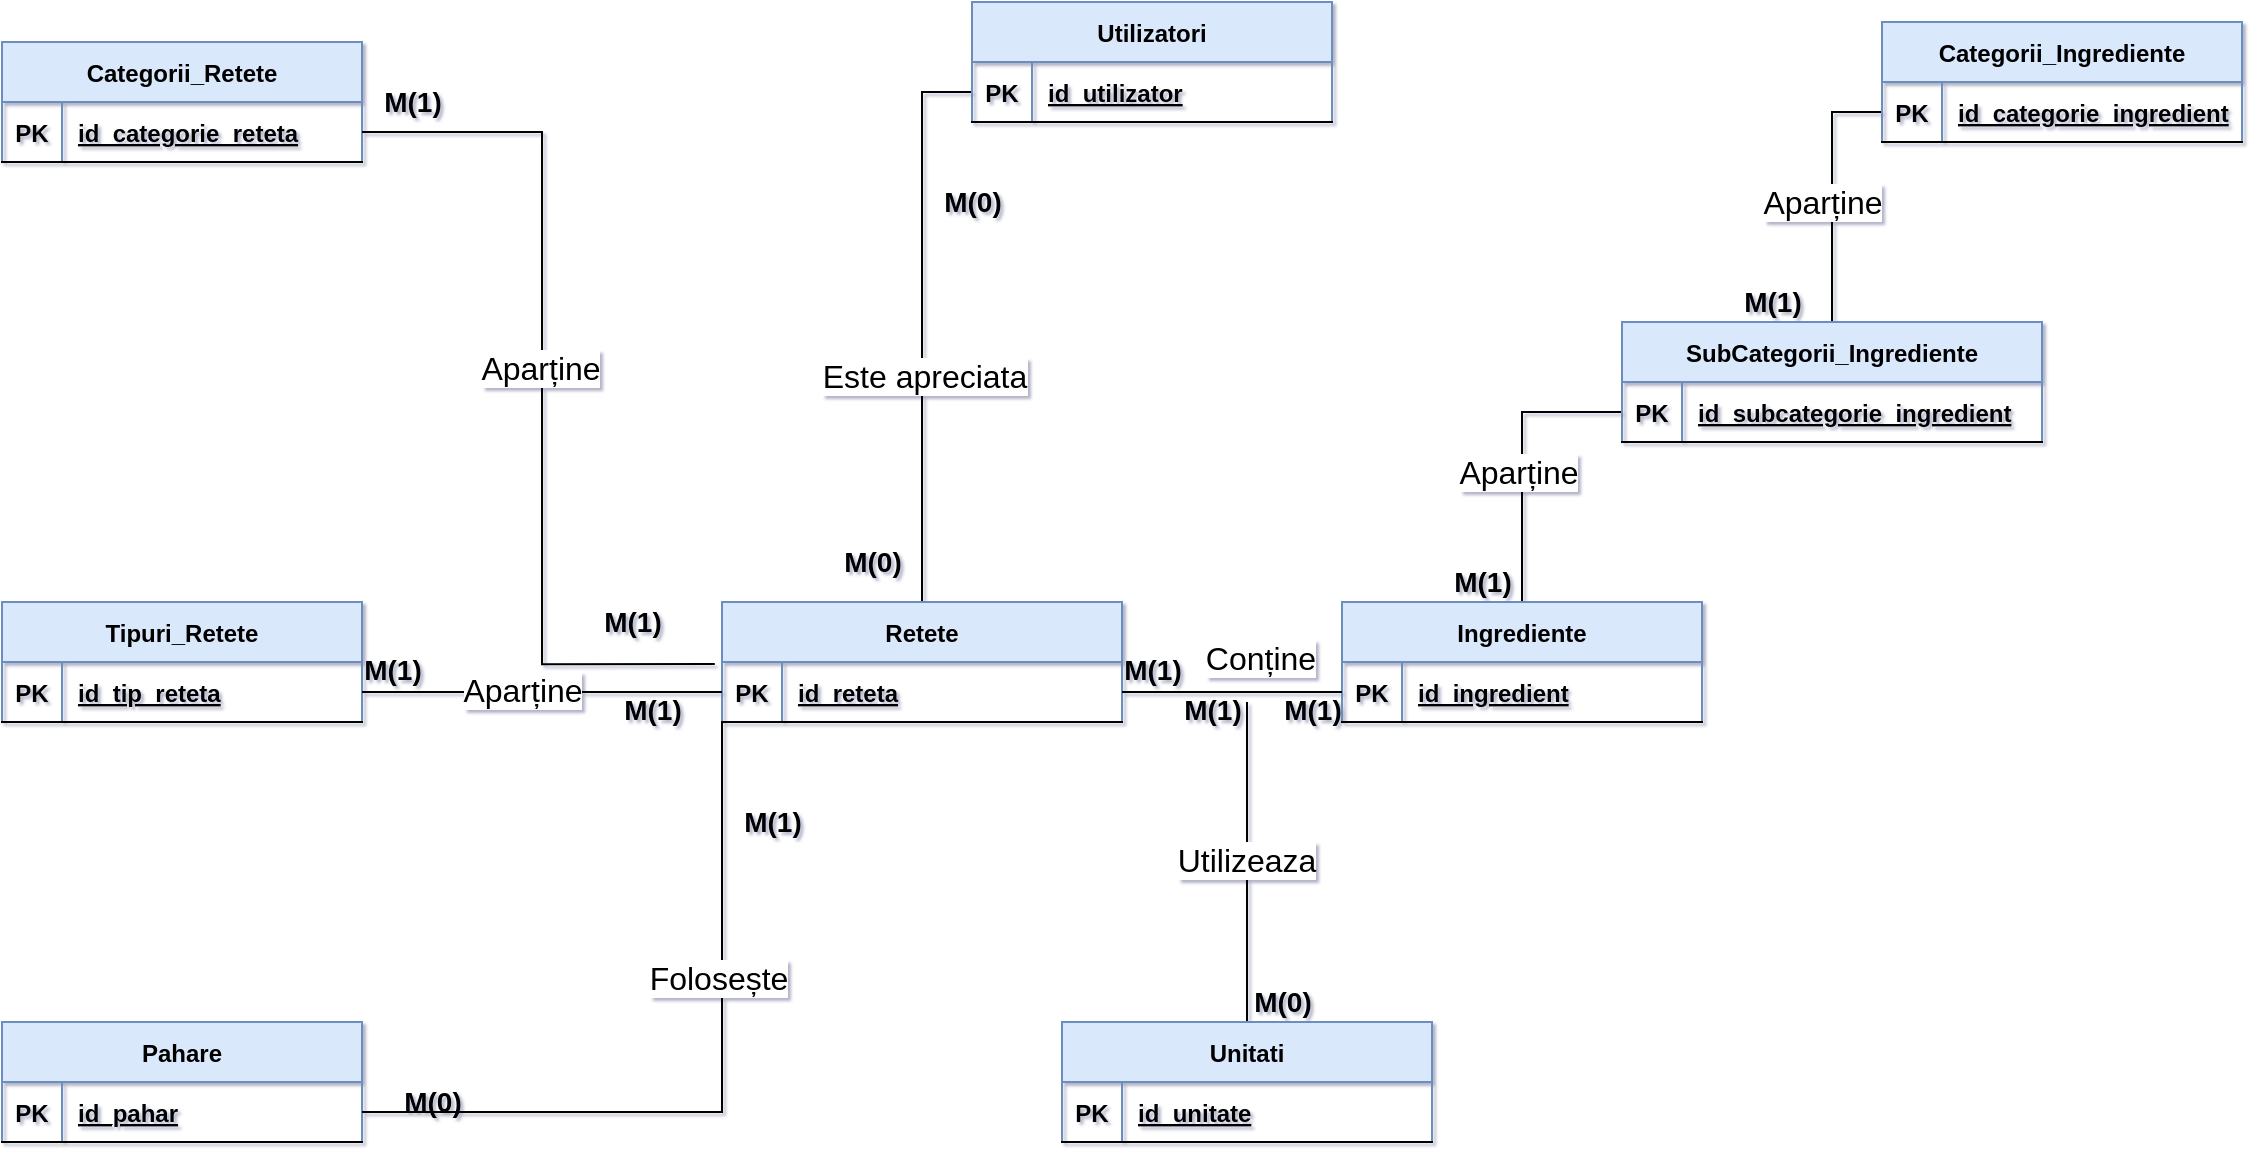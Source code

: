 <mxfile version="16.5.6" type="device"><diagram id="R2lEEEUBdFMjLlhIrx00" name="Page-1"><mxGraphModel dx="1673" dy="946" grid="1" gridSize="10" guides="1" tooltips="1" connect="1" arrows="1" fold="1" page="1" pageScale="1" pageWidth="1169" pageHeight="827" math="0" shadow="1" extFonts="Permanent Marker^https://fonts.googleapis.com/css?family=Permanent+Marker"><root><mxCell id="0"/><mxCell id="1" parent="0"/><mxCell id="EMDzCpJhx_DE26VncYKq-63" style="edgeStyle=orthogonalEdgeStyle;rounded=0;orthogonalLoop=1;jettySize=auto;html=1;entryX=0;entryY=0.5;entryDx=0;entryDy=0;endArrow=none;endFill=0;" edge="1" parent="1" source="EMDzCpJhx_DE26VncYKq-4" target="EMDzCpJhx_DE26VncYKq-21"><mxGeometry relative="1" as="geometry"/></mxCell><mxCell id="EMDzCpJhx_DE26VncYKq-94" value="Este apreciata" style="edgeLabel;html=1;align=center;verticalAlign=middle;resizable=0;points=[];fontSize=16;" vertex="1" connectable="0" parent="EMDzCpJhx_DE26VncYKq-63"><mxGeometry x="-0.188" y="-1" relative="1" as="geometry"><mxPoint as="offset"/></mxGeometry></mxCell><mxCell id="EMDzCpJhx_DE26VncYKq-4" value="Retete" style="shape=table;startSize=30;container=1;collapsible=1;childLayout=tableLayout;fixedRows=1;rowLines=0;fontStyle=1;align=center;resizeLast=1;fillColor=#dae8fc;strokeColor=#6c8ebf;" vertex="1" parent="1"><mxGeometry x="400" y="370" width="200" height="60" as="geometry"><mxRectangle x="310" width="60" height="30" as="alternateBounds"/></mxGeometry></mxCell><mxCell id="EMDzCpJhx_DE26VncYKq-5" value="" style="shape=partialRectangle;collapsible=0;dropTarget=0;pointerEvents=0;fillColor=none;top=0;left=0;bottom=1;right=0;points=[[0,0.5],[1,0.5]];portConstraint=eastwest;" vertex="1" parent="EMDzCpJhx_DE26VncYKq-4"><mxGeometry y="30" width="200" height="30" as="geometry"/></mxCell><mxCell id="EMDzCpJhx_DE26VncYKq-6" value="PK" style="shape=partialRectangle;connectable=0;fillColor=none;top=0;left=0;bottom=0;right=0;fontStyle=1;overflow=hidden;" vertex="1" parent="EMDzCpJhx_DE26VncYKq-5"><mxGeometry width="30" height="30" as="geometry"><mxRectangle width="30" height="30" as="alternateBounds"/></mxGeometry></mxCell><mxCell id="EMDzCpJhx_DE26VncYKq-7" value="id_reteta" style="shape=partialRectangle;connectable=0;fillColor=none;top=0;left=0;bottom=0;right=0;align=left;spacingLeft=6;fontStyle=5;overflow=hidden;" vertex="1" parent="EMDzCpJhx_DE26VncYKq-5"><mxGeometry x="30" width="170" height="30" as="geometry"><mxRectangle width="170" height="30" as="alternateBounds"/></mxGeometry></mxCell><mxCell id="EMDzCpJhx_DE26VncYKq-8" value="Pahare" style="shape=table;startSize=30;container=1;collapsible=1;childLayout=tableLayout;fixedRows=1;rowLines=0;fontStyle=1;align=center;resizeLast=1;fillColor=#dae8fc;strokeColor=#6c8ebf;" vertex="1" parent="1"><mxGeometry x="40" y="580" width="180" height="60" as="geometry"><mxRectangle x="310" width="60" height="30" as="alternateBounds"/></mxGeometry></mxCell><mxCell id="EMDzCpJhx_DE26VncYKq-9" value="" style="shape=partialRectangle;collapsible=0;dropTarget=0;pointerEvents=0;fillColor=none;top=0;left=0;bottom=1;right=0;points=[[0,0.5],[1,0.5]];portConstraint=eastwest;" vertex="1" parent="EMDzCpJhx_DE26VncYKq-8"><mxGeometry y="30" width="180" height="30" as="geometry"/></mxCell><mxCell id="EMDzCpJhx_DE26VncYKq-10" value="PK" style="shape=partialRectangle;connectable=0;fillColor=none;top=0;left=0;bottom=0;right=0;fontStyle=1;overflow=hidden;" vertex="1" parent="EMDzCpJhx_DE26VncYKq-9"><mxGeometry width="30" height="30" as="geometry"><mxRectangle width="30" height="30" as="alternateBounds"/></mxGeometry></mxCell><mxCell id="EMDzCpJhx_DE26VncYKq-11" value="id_pahar" style="shape=partialRectangle;connectable=0;fillColor=none;top=0;left=0;bottom=0;right=0;align=left;spacingLeft=6;fontStyle=5;overflow=hidden;" vertex="1" parent="EMDzCpJhx_DE26VncYKq-9"><mxGeometry x="30" width="150" height="30" as="geometry"><mxRectangle width="150" height="30" as="alternateBounds"/></mxGeometry></mxCell><mxCell id="EMDzCpJhx_DE26VncYKq-12" value="Tipuri_Retete" style="shape=table;startSize=30;container=1;collapsible=1;childLayout=tableLayout;fixedRows=1;rowLines=0;fontStyle=1;align=center;resizeLast=1;fillColor=#dae8fc;strokeColor=#6c8ebf;" vertex="1" parent="1"><mxGeometry x="40" y="370" width="180" height="60" as="geometry"><mxRectangle x="310" width="60" height="30" as="alternateBounds"/></mxGeometry></mxCell><mxCell id="EMDzCpJhx_DE26VncYKq-13" value="" style="shape=partialRectangle;collapsible=0;dropTarget=0;pointerEvents=0;fillColor=none;top=0;left=0;bottom=1;right=0;points=[[0,0.5],[1,0.5]];portConstraint=eastwest;" vertex="1" parent="EMDzCpJhx_DE26VncYKq-12"><mxGeometry y="30" width="180" height="30" as="geometry"/></mxCell><mxCell id="EMDzCpJhx_DE26VncYKq-14" value="PK" style="shape=partialRectangle;connectable=0;fillColor=none;top=0;left=0;bottom=0;right=0;fontStyle=1;overflow=hidden;" vertex="1" parent="EMDzCpJhx_DE26VncYKq-13"><mxGeometry width="30" height="30" as="geometry"><mxRectangle width="30" height="30" as="alternateBounds"/></mxGeometry></mxCell><mxCell id="EMDzCpJhx_DE26VncYKq-15" value="id_tip_reteta" style="shape=partialRectangle;connectable=0;fillColor=none;top=0;left=0;bottom=0;right=0;align=left;spacingLeft=6;fontStyle=5;overflow=hidden;" vertex="1" parent="EMDzCpJhx_DE26VncYKq-13"><mxGeometry x="30" width="150" height="30" as="geometry"><mxRectangle width="150" height="30" as="alternateBounds"/></mxGeometry></mxCell><mxCell id="EMDzCpJhx_DE26VncYKq-16" value="Categorii_Retete" style="shape=table;startSize=30;container=1;collapsible=1;childLayout=tableLayout;fixedRows=1;rowLines=0;fontStyle=1;align=center;resizeLast=1;fillColor=#dae8fc;strokeColor=#6c8ebf;" vertex="1" parent="1"><mxGeometry x="40" y="90" width="180" height="60" as="geometry"><mxRectangle x="310" width="60" height="30" as="alternateBounds"/></mxGeometry></mxCell><mxCell id="EMDzCpJhx_DE26VncYKq-17" value="" style="shape=partialRectangle;collapsible=0;dropTarget=0;pointerEvents=0;fillColor=none;top=0;left=0;bottom=1;right=0;points=[[0,0.5],[1,0.5]];portConstraint=eastwest;" vertex="1" parent="EMDzCpJhx_DE26VncYKq-16"><mxGeometry y="30" width="180" height="30" as="geometry"/></mxCell><mxCell id="EMDzCpJhx_DE26VncYKq-18" value="PK" style="shape=partialRectangle;connectable=0;fillColor=none;top=0;left=0;bottom=0;right=0;fontStyle=1;overflow=hidden;" vertex="1" parent="EMDzCpJhx_DE26VncYKq-17"><mxGeometry width="30" height="30" as="geometry"><mxRectangle width="30" height="30" as="alternateBounds"/></mxGeometry></mxCell><mxCell id="EMDzCpJhx_DE26VncYKq-19" value="id_categorie_reteta" style="shape=partialRectangle;connectable=0;fillColor=none;top=0;left=0;bottom=0;right=0;align=left;spacingLeft=6;fontStyle=5;overflow=hidden;" vertex="1" parent="EMDzCpJhx_DE26VncYKq-17"><mxGeometry x="30" width="150" height="30" as="geometry"><mxRectangle width="150" height="30" as="alternateBounds"/></mxGeometry></mxCell><mxCell id="EMDzCpJhx_DE26VncYKq-20" value="Utilizatori" style="shape=table;startSize=30;container=1;collapsible=1;childLayout=tableLayout;fixedRows=1;rowLines=0;fontStyle=1;align=center;resizeLast=1;fillColor=#dae8fc;strokeColor=#6c8ebf;" vertex="1" parent="1"><mxGeometry x="525" y="70" width="180" height="60" as="geometry"><mxRectangle x="310" width="60" height="30" as="alternateBounds"/></mxGeometry></mxCell><mxCell id="EMDzCpJhx_DE26VncYKq-21" value="" style="shape=partialRectangle;collapsible=0;dropTarget=0;pointerEvents=0;fillColor=none;top=0;left=0;bottom=1;right=0;points=[[0,0.5],[1,0.5]];portConstraint=eastwest;" vertex="1" parent="EMDzCpJhx_DE26VncYKq-20"><mxGeometry y="30" width="180" height="30" as="geometry"/></mxCell><mxCell id="EMDzCpJhx_DE26VncYKq-22" value="PK" style="shape=partialRectangle;connectable=0;fillColor=none;top=0;left=0;bottom=0;right=0;fontStyle=1;overflow=hidden;" vertex="1" parent="EMDzCpJhx_DE26VncYKq-21"><mxGeometry width="30" height="30" as="geometry"><mxRectangle width="30" height="30" as="alternateBounds"/></mxGeometry></mxCell><mxCell id="EMDzCpJhx_DE26VncYKq-23" value="id_utilizator" style="shape=partialRectangle;connectable=0;fillColor=none;top=0;left=0;bottom=0;right=0;align=left;spacingLeft=6;fontStyle=5;overflow=hidden;" vertex="1" parent="EMDzCpJhx_DE26VncYKq-21"><mxGeometry x="30" width="150" height="30" as="geometry"><mxRectangle width="150" height="30" as="alternateBounds"/></mxGeometry></mxCell><mxCell id="EMDzCpJhx_DE26VncYKq-35" style="edgeStyle=orthogonalEdgeStyle;rounded=0;orthogonalLoop=1;jettySize=auto;html=1;exitX=0;exitY=0.5;exitDx=0;exitDy=0;entryX=1;entryY=0.5;entryDx=0;entryDy=0;endArrow=none;endFill=0;" edge="1" parent="1" source="EMDzCpJhx_DE26VncYKq-5" target="EMDzCpJhx_DE26VncYKq-13"><mxGeometry relative="1" as="geometry"/></mxCell><mxCell id="EMDzCpJhx_DE26VncYKq-66" style="edgeStyle=orthogonalEdgeStyle;rounded=0;orthogonalLoop=1;jettySize=auto;html=1;entryX=0;entryY=0.5;entryDx=0;entryDy=0;endArrow=none;endFill=0;" edge="1" parent="1" source="EMDzCpJhx_DE26VncYKq-40" target="EMDzCpJhx_DE26VncYKq-46"><mxGeometry relative="1" as="geometry"/></mxCell><mxCell id="EMDzCpJhx_DE26VncYKq-40" value="Ingrediente" style="shape=table;startSize=30;container=1;collapsible=1;childLayout=tableLayout;fixedRows=1;rowLines=0;fontStyle=1;align=center;resizeLast=1;fillColor=#dae8fc;strokeColor=#6c8ebf;" vertex="1" parent="1"><mxGeometry x="710" y="370" width="180" height="60" as="geometry"><mxRectangle x="310" width="60" height="30" as="alternateBounds"/></mxGeometry></mxCell><mxCell id="EMDzCpJhx_DE26VncYKq-41" value="" style="shape=partialRectangle;collapsible=0;dropTarget=0;pointerEvents=0;fillColor=none;top=0;left=0;bottom=1;right=0;points=[[0,0.5],[1,0.5]];portConstraint=eastwest;" vertex="1" parent="EMDzCpJhx_DE26VncYKq-40"><mxGeometry y="30" width="180" height="30" as="geometry"/></mxCell><mxCell id="EMDzCpJhx_DE26VncYKq-42" value="PK" style="shape=partialRectangle;connectable=0;fillColor=none;top=0;left=0;bottom=0;right=0;fontStyle=1;overflow=hidden;" vertex="1" parent="EMDzCpJhx_DE26VncYKq-41"><mxGeometry width="30" height="30" as="geometry"><mxRectangle width="30" height="30" as="alternateBounds"/></mxGeometry></mxCell><mxCell id="EMDzCpJhx_DE26VncYKq-43" value="id_ingredient" style="shape=partialRectangle;connectable=0;fillColor=none;top=0;left=0;bottom=0;right=0;align=left;spacingLeft=6;fontStyle=5;overflow=hidden;" vertex="1" parent="EMDzCpJhx_DE26VncYKq-41"><mxGeometry x="30" width="150" height="30" as="geometry"><mxRectangle width="150" height="30" as="alternateBounds"/></mxGeometry></mxCell><mxCell id="EMDzCpJhx_DE26VncYKq-44" style="edgeStyle=orthogonalEdgeStyle;rounded=0;orthogonalLoop=1;jettySize=auto;html=1;exitX=0;exitY=0.5;exitDx=0;exitDy=0;entryX=1;entryY=0.5;entryDx=0;entryDy=0;endArrow=none;endFill=0;" edge="1" parent="1" source="EMDzCpJhx_DE26VncYKq-41" target="EMDzCpJhx_DE26VncYKq-5"><mxGeometry relative="1" as="geometry"/></mxCell><mxCell id="EMDzCpJhx_DE26VncYKq-67" style="edgeStyle=orthogonalEdgeStyle;rounded=0;orthogonalLoop=1;jettySize=auto;html=1;entryX=0;entryY=0.75;entryDx=0;entryDy=0;endArrow=none;endFill=0;" edge="1" parent="1" source="EMDzCpJhx_DE26VncYKq-45" target="EMDzCpJhx_DE26VncYKq-49"><mxGeometry relative="1" as="geometry"/></mxCell><mxCell id="EMDzCpJhx_DE26VncYKq-45" value="SubCategorii_Ingrediente" style="shape=table;startSize=30;container=1;collapsible=1;childLayout=tableLayout;fixedRows=1;rowLines=0;fontStyle=1;align=center;resizeLast=1;fillColor=#dae8fc;strokeColor=#6c8ebf;" vertex="1" parent="1"><mxGeometry x="850" y="230" width="210" height="60" as="geometry"><mxRectangle x="310" width="60" height="30" as="alternateBounds"/></mxGeometry></mxCell><mxCell id="EMDzCpJhx_DE26VncYKq-46" value="" style="shape=partialRectangle;collapsible=0;dropTarget=0;pointerEvents=0;fillColor=none;top=0;left=0;bottom=1;right=0;points=[[0,0.5],[1,0.5]];portConstraint=eastwest;" vertex="1" parent="EMDzCpJhx_DE26VncYKq-45"><mxGeometry y="30" width="210" height="30" as="geometry"/></mxCell><mxCell id="EMDzCpJhx_DE26VncYKq-47" value="PK" style="shape=partialRectangle;connectable=0;fillColor=none;top=0;left=0;bottom=0;right=0;fontStyle=1;overflow=hidden;" vertex="1" parent="EMDzCpJhx_DE26VncYKq-46"><mxGeometry width="30" height="30" as="geometry"><mxRectangle width="30" height="30" as="alternateBounds"/></mxGeometry></mxCell><mxCell id="EMDzCpJhx_DE26VncYKq-48" value="id_subcategorie_ingredient" style="shape=partialRectangle;connectable=0;fillColor=none;top=0;left=0;bottom=0;right=0;align=left;spacingLeft=6;fontStyle=5;overflow=hidden;" vertex="1" parent="EMDzCpJhx_DE26VncYKq-46"><mxGeometry x="30" width="180" height="30" as="geometry"><mxRectangle width="180" height="30" as="alternateBounds"/></mxGeometry></mxCell><mxCell id="EMDzCpJhx_DE26VncYKq-49" value="Categorii_Ingrediente" style="shape=table;startSize=30;container=1;collapsible=1;childLayout=tableLayout;fixedRows=1;rowLines=0;fontStyle=1;align=center;resizeLast=1;fillColor=#dae8fc;strokeColor=#6c8ebf;" vertex="1" parent="1"><mxGeometry x="980" y="80" width="180" height="60" as="geometry"><mxRectangle x="310" width="60" height="30" as="alternateBounds"/></mxGeometry></mxCell><mxCell id="EMDzCpJhx_DE26VncYKq-50" value="" style="shape=partialRectangle;collapsible=0;dropTarget=0;pointerEvents=0;fillColor=none;top=0;left=0;bottom=1;right=0;points=[[0,0.5],[1,0.5]];portConstraint=eastwest;" vertex="1" parent="EMDzCpJhx_DE26VncYKq-49"><mxGeometry y="30" width="180" height="30" as="geometry"/></mxCell><mxCell id="EMDzCpJhx_DE26VncYKq-51" value="PK" style="shape=partialRectangle;connectable=0;fillColor=none;top=0;left=0;bottom=0;right=0;fontStyle=1;overflow=hidden;" vertex="1" parent="EMDzCpJhx_DE26VncYKq-50"><mxGeometry width="30" height="30" as="geometry"><mxRectangle width="30" height="30" as="alternateBounds"/></mxGeometry></mxCell><mxCell id="EMDzCpJhx_DE26VncYKq-52" value="id_categorie_ingredient" style="shape=partialRectangle;connectable=0;fillColor=none;top=0;left=0;bottom=0;right=0;align=left;spacingLeft=6;fontStyle=5;overflow=hidden;" vertex="1" parent="EMDzCpJhx_DE26VncYKq-50"><mxGeometry x="30" width="150" height="30" as="geometry"><mxRectangle width="150" height="30" as="alternateBounds"/></mxGeometry></mxCell><mxCell id="EMDzCpJhx_DE26VncYKq-71" style="edgeStyle=orthogonalEdgeStyle;rounded=0;orthogonalLoop=1;jettySize=auto;html=1;endArrow=none;endFill=0;" edge="1" parent="1" source="EMDzCpJhx_DE26VncYKq-53"><mxGeometry relative="1" as="geometry"><mxPoint x="662.5" y="420" as="targetPoint"/><Array as="points"><mxPoint x="663" y="510"/><mxPoint x="663" y="510"/></Array></mxGeometry></mxCell><mxCell id="EMDzCpJhx_DE26VncYKq-53" value="Unitati" style="shape=table;startSize=30;container=1;collapsible=1;childLayout=tableLayout;fixedRows=1;rowLines=0;fontStyle=1;align=center;resizeLast=1;fillColor=#dae8fc;strokeColor=#6c8ebf;" vertex="1" parent="1"><mxGeometry x="570" y="580" width="185" height="60" as="geometry"><mxRectangle x="310" width="60" height="30" as="alternateBounds"/></mxGeometry></mxCell><mxCell id="EMDzCpJhx_DE26VncYKq-54" value="" style="shape=partialRectangle;collapsible=0;dropTarget=0;pointerEvents=0;fillColor=none;top=0;left=0;bottom=1;right=0;points=[[0,0.5],[1,0.5]];portConstraint=eastwest;" vertex="1" parent="EMDzCpJhx_DE26VncYKq-53"><mxGeometry y="30" width="185" height="30" as="geometry"/></mxCell><mxCell id="EMDzCpJhx_DE26VncYKq-55" value="PK" style="shape=partialRectangle;connectable=0;fillColor=none;top=0;left=0;bottom=0;right=0;fontStyle=1;overflow=hidden;" vertex="1" parent="EMDzCpJhx_DE26VncYKq-54"><mxGeometry width="30" height="30" as="geometry"><mxRectangle width="30" height="30" as="alternateBounds"/></mxGeometry></mxCell><mxCell id="EMDzCpJhx_DE26VncYKq-56" value="id_unitate" style="shape=partialRectangle;connectable=0;fillColor=none;top=0;left=0;bottom=0;right=0;align=left;spacingLeft=6;fontStyle=5;overflow=hidden;" vertex="1" parent="EMDzCpJhx_DE26VncYKq-54"><mxGeometry x="30" width="155" height="30" as="geometry"><mxRectangle width="155" height="30" as="alternateBounds"/></mxGeometry></mxCell><mxCell id="EMDzCpJhx_DE26VncYKq-57" style="edgeStyle=orthogonalEdgeStyle;rounded=0;orthogonalLoop=1;jettySize=auto;html=1;exitX=1;exitY=0.5;exitDx=0;exitDy=0;entryX=-0.018;entryY=0.035;entryDx=0;entryDy=0;entryPerimeter=0;endArrow=none;endFill=0;" edge="1" parent="1" source="EMDzCpJhx_DE26VncYKq-17" target="EMDzCpJhx_DE26VncYKq-5"><mxGeometry relative="1" as="geometry"/></mxCell><mxCell id="EMDzCpJhx_DE26VncYKq-91" value="Aparține" style="edgeLabel;html=1;align=center;verticalAlign=middle;resizable=0;points=[];fontSize=16;" vertex="1" connectable="0" parent="EMDzCpJhx_DE26VncYKq-57"><mxGeometry x="-0.06" y="-1" relative="1" as="geometry"><mxPoint as="offset"/></mxGeometry></mxCell><mxCell id="EMDzCpJhx_DE26VncYKq-58" style="edgeStyle=orthogonalEdgeStyle;rounded=0;orthogonalLoop=1;jettySize=auto;html=1;exitX=1;exitY=0.5;exitDx=0;exitDy=0;entryX=0;entryY=1;entryDx=0;entryDy=0;endArrow=none;endFill=0;" edge="1" parent="1" source="EMDzCpJhx_DE26VncYKq-9" target="EMDzCpJhx_DE26VncYKq-4"><mxGeometry relative="1" as="geometry"/></mxCell><mxCell id="EMDzCpJhx_DE26VncYKq-88" value="&lt;font style=&quot;font-size: 16px&quot;&gt;Folosește&lt;/font&gt;" style="edgeLabel;html=1;align=center;verticalAlign=middle;resizable=0;points=[];" vertex="1" connectable="0" parent="EMDzCpJhx_DE26VncYKq-58"><mxGeometry x="0.314" y="2" relative="1" as="geometry"><mxPoint y="-1" as="offset"/></mxGeometry></mxCell><mxCell id="EMDzCpJhx_DE26VncYKq-72" value="&lt;b&gt;M(1)&lt;/b&gt;" style="text;html=1;align=center;verticalAlign=middle;resizable=0;points=[];autosize=1;strokeColor=none;fillColor=none;fontSize=14;" vertex="1" parent="1"><mxGeometry x="590" y="394" width="50" height="20" as="geometry"/></mxCell><mxCell id="EMDzCpJhx_DE26VncYKq-73" value="&lt;b&gt;M(1)&lt;/b&gt;" style="text;html=1;align=center;verticalAlign=middle;resizable=0;points=[];autosize=1;strokeColor=none;fillColor=none;fontSize=14;" vertex="1" parent="1"><mxGeometry x="670" y="414" width="50" height="20" as="geometry"/></mxCell><mxCell id="EMDzCpJhx_DE26VncYKq-74" value="&lt;b&gt;M(1)&lt;/b&gt;" style="text;html=1;align=center;verticalAlign=middle;resizable=0;points=[];autosize=1;strokeColor=none;fillColor=none;fontSize=14;" vertex="1" parent="1"><mxGeometry x="620" y="414" width="50" height="20" as="geometry"/></mxCell><mxCell id="EMDzCpJhx_DE26VncYKq-75" value="&lt;b&gt;M(0)&lt;/b&gt;" style="text;html=1;align=center;verticalAlign=middle;resizable=0;points=[];autosize=1;strokeColor=none;fillColor=none;fontSize=14;" vertex="1" parent="1"><mxGeometry x="655" y="560" width="50" height="20" as="geometry"/></mxCell><mxCell id="EMDzCpJhx_DE26VncYKq-76" value="&lt;b&gt;M(1)&lt;/b&gt;" style="text;html=1;align=center;verticalAlign=middle;resizable=0;points=[];autosize=1;strokeColor=none;fillColor=none;fontSize=14;" vertex="1" parent="1"><mxGeometry x="755" y="350" width="50" height="20" as="geometry"/></mxCell><mxCell id="EMDzCpJhx_DE26VncYKq-77" value="&lt;b&gt;M(1)&lt;/b&gt;" style="text;html=1;align=center;verticalAlign=middle;resizable=0;points=[];autosize=1;strokeColor=none;fillColor=none;fontSize=14;" vertex="1" parent="1"><mxGeometry x="900" y="210" width="50" height="20" as="geometry"/></mxCell><mxCell id="EMDzCpJhx_DE26VncYKq-78" value="&lt;b&gt;M(0)&lt;/b&gt;" style="text;html=1;align=center;verticalAlign=middle;resizable=0;points=[];autosize=1;strokeColor=none;fillColor=none;fontSize=14;" vertex="1" parent="1"><mxGeometry x="450" y="340" width="50" height="20" as="geometry"/></mxCell><mxCell id="EMDzCpJhx_DE26VncYKq-79" value="&lt;b&gt;M(0)&lt;/b&gt;" style="text;html=1;align=center;verticalAlign=middle;resizable=0;points=[];autosize=1;strokeColor=none;fillColor=none;fontSize=14;" vertex="1" parent="1"><mxGeometry x="500" y="160" width="50" height="20" as="geometry"/></mxCell><mxCell id="EMDzCpJhx_DE26VncYKq-80" value="&lt;b&gt;M(1)&lt;/b&gt;" style="text;html=1;align=center;verticalAlign=middle;resizable=0;points=[];autosize=1;strokeColor=none;fillColor=none;fontSize=14;" vertex="1" parent="1"><mxGeometry x="400" y="470" width="50" height="20" as="geometry"/></mxCell><mxCell id="EMDzCpJhx_DE26VncYKq-81" value="&lt;b&gt;M(0)&lt;/b&gt;" style="text;html=1;align=center;verticalAlign=middle;resizable=0;points=[];autosize=1;strokeColor=none;fillColor=none;fontSize=14;" vertex="1" parent="1"><mxGeometry x="230" y="610" width="50" height="20" as="geometry"/></mxCell><mxCell id="EMDzCpJhx_DE26VncYKq-84" value="&lt;b&gt;M(1)&lt;/b&gt;" style="text;html=1;align=center;verticalAlign=middle;resizable=0;points=[];autosize=1;strokeColor=none;fillColor=none;fontSize=14;" vertex="1" parent="1"><mxGeometry x="210" y="394" width="50" height="20" as="geometry"/></mxCell><mxCell id="EMDzCpJhx_DE26VncYKq-85" value="&lt;b&gt;M(1)&lt;/b&gt;" style="text;html=1;align=center;verticalAlign=middle;resizable=0;points=[];autosize=1;strokeColor=none;fillColor=none;fontSize=14;" vertex="1" parent="1"><mxGeometry x="340" y="414" width="50" height="20" as="geometry"/></mxCell><mxCell id="EMDzCpJhx_DE26VncYKq-86" value="&lt;b&gt;M(1)&lt;/b&gt;" style="text;html=1;align=center;verticalAlign=middle;resizable=0;points=[];autosize=1;strokeColor=none;fillColor=none;fontSize=14;" vertex="1" parent="1"><mxGeometry x="330" y="370" width="50" height="20" as="geometry"/></mxCell><mxCell id="EMDzCpJhx_DE26VncYKq-87" value="&lt;b&gt;M(1)&lt;/b&gt;" style="text;html=1;align=center;verticalAlign=middle;resizable=0;points=[];autosize=1;strokeColor=none;fillColor=none;fontSize=14;" vertex="1" parent="1"><mxGeometry x="220" y="110" width="50" height="20" as="geometry"/></mxCell><mxCell id="EMDzCpJhx_DE26VncYKq-93" value="Aparține" style="edgeLabel;html=1;align=center;verticalAlign=middle;resizable=0;points=[];fontSize=16;" vertex="1" connectable="0" parent="1"><mxGeometry x="299.999" y="413.995" as="geometry"/></mxCell><mxCell id="EMDzCpJhx_DE26VncYKq-95" value="Conține" style="edgeLabel;html=1;align=center;verticalAlign=middle;resizable=0;points=[];fontSize=16;" vertex="1" connectable="0" parent="1"><mxGeometry x="662.499" y="399.995" as="geometry"><mxPoint x="6" y="-2" as="offset"/></mxGeometry></mxCell><mxCell id="EMDzCpJhx_DE26VncYKq-96" value="Utilizeaza" style="edgeLabel;html=1;align=center;verticalAlign=middle;resizable=0;points=[];fontSize=16;rotation=0;" vertex="1" connectable="0" parent="1"><mxGeometry x="629.999" y="499.995" as="geometry"><mxPoint x="32" y="-1.0" as="offset"/></mxGeometry></mxCell><mxCell id="EMDzCpJhx_DE26VncYKq-97" value="Aparține" style="edgeLabel;html=1;align=center;verticalAlign=middle;resizable=0;points=[];fontSize=16;" vertex="1" connectable="0" parent="1"><mxGeometry x="329.999" y="263.235" as="geometry"><mxPoint x="468" y="42" as="offset"/></mxGeometry></mxCell><mxCell id="EMDzCpJhx_DE26VncYKq-98" value="Aparține" style="edgeLabel;html=1;align=center;verticalAlign=middle;resizable=0;points=[];fontSize=16;" vertex="1" connectable="0" parent="1"><mxGeometry x="949.999" y="169.995" as="geometry"/></mxCell></root></mxGraphModel></diagram></mxfile>